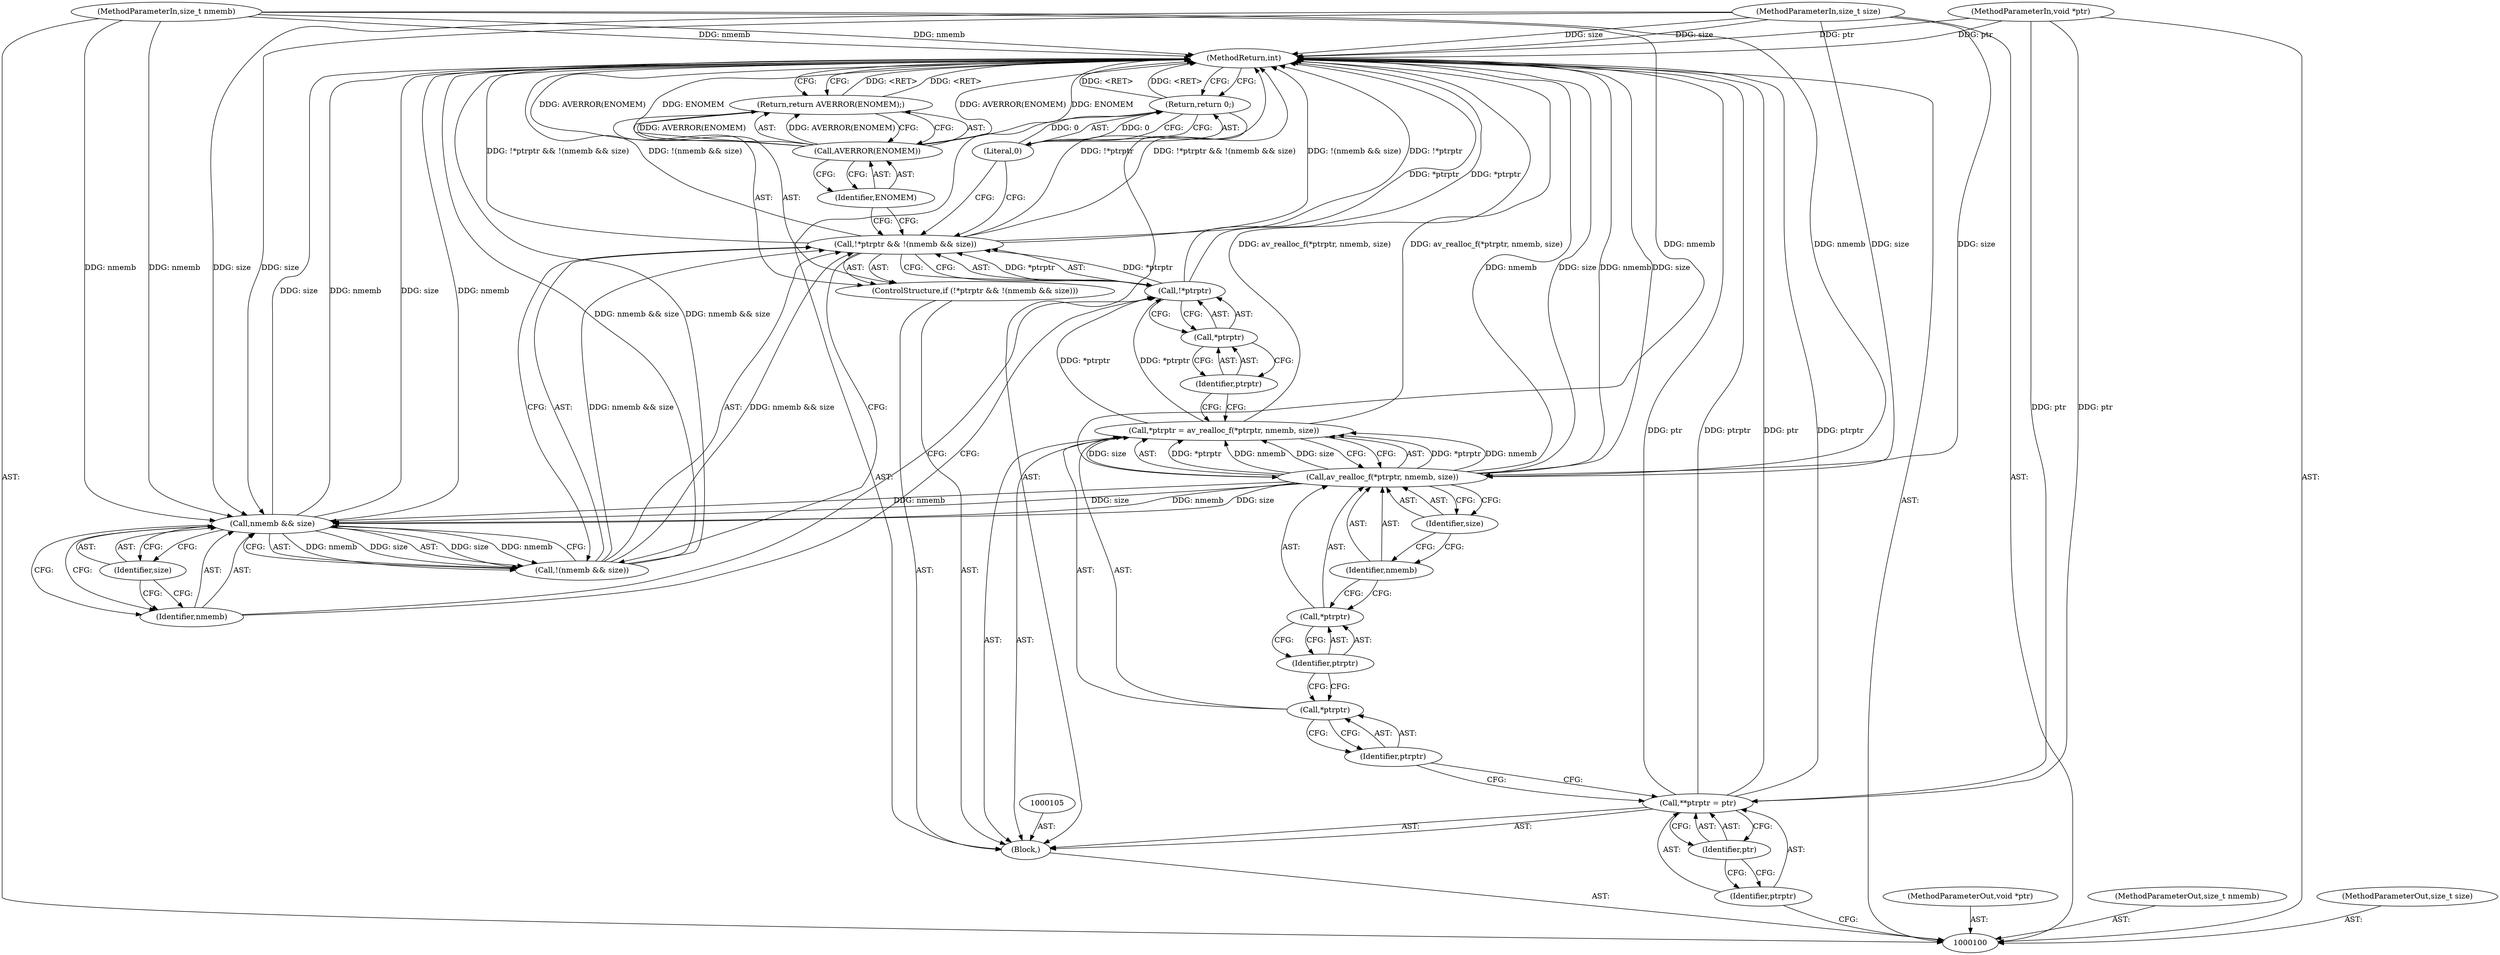 digraph "1_FFmpeg_c94f9e854228e0ea00e1de8769d8d3f7cab84a55" {
"1000131" [label="(MethodReturn,int)"];
"1000101" [label="(MethodParameterIn,void *ptr)"];
"1000167" [label="(MethodParameterOut,void *ptr)"];
"1000102" [label="(MethodParameterIn,size_t nmemb)"];
"1000168" [label="(MethodParameterOut,size_t nmemb)"];
"1000103" [label="(MethodParameterIn,size_t size)"];
"1000169" [label="(MethodParameterOut,size_t size)"];
"1000104" [label="(Block,)"];
"1000106" [label="(Call,**ptrptr = ptr)"];
"1000107" [label="(Identifier,ptrptr)"];
"1000108" [label="(Identifier,ptr)"];
"1000112" [label="(Call,av_realloc_f(*ptrptr, nmemb, size))"];
"1000113" [label="(Call,*ptrptr)"];
"1000114" [label="(Identifier,ptrptr)"];
"1000115" [label="(Identifier,nmemb)"];
"1000116" [label="(Identifier,size)"];
"1000109" [label="(Call,*ptrptr = av_realloc_f(*ptrptr, nmemb, size))"];
"1000110" [label="(Call,*ptrptr)"];
"1000111" [label="(Identifier,ptrptr)"];
"1000121" [label="(Identifier,ptrptr)"];
"1000122" [label="(Call,!(nmemb && size))"];
"1000123" [label="(Call,nmemb && size)"];
"1000124" [label="(Identifier,nmemb)"];
"1000125" [label="(Identifier,size)"];
"1000117" [label="(ControlStructure,if (!*ptrptr && !(nmemb && size)))"];
"1000118" [label="(Call,!*ptrptr && !(nmemb && size))"];
"1000119" [label="(Call,!*ptrptr)"];
"1000120" [label="(Call,*ptrptr)"];
"1000127" [label="(Call,AVERROR(ENOMEM))"];
"1000128" [label="(Identifier,ENOMEM)"];
"1000126" [label="(Return,return AVERROR(ENOMEM);)"];
"1000130" [label="(Literal,0)"];
"1000129" [label="(Return,return 0;)"];
"1000131" -> "1000100"  [label="AST: "];
"1000131" -> "1000126"  [label="CFG: "];
"1000131" -> "1000129"  [label="CFG: "];
"1000126" -> "1000131"  [label="DDG: <RET>"];
"1000129" -> "1000131"  [label="DDG: <RET>"];
"1000123" -> "1000131"  [label="DDG: size"];
"1000123" -> "1000131"  [label="DDG: nmemb"];
"1000106" -> "1000131"  [label="DDG: ptr"];
"1000106" -> "1000131"  [label="DDG: ptrptr"];
"1000122" -> "1000131"  [label="DDG: nmemb && size"];
"1000103" -> "1000131"  [label="DDG: size"];
"1000112" -> "1000131"  [label="DDG: nmemb"];
"1000112" -> "1000131"  [label="DDG: size"];
"1000127" -> "1000131"  [label="DDG: AVERROR(ENOMEM)"];
"1000127" -> "1000131"  [label="DDG: ENOMEM"];
"1000118" -> "1000131"  [label="DDG: !*ptrptr && !(nmemb && size)"];
"1000118" -> "1000131"  [label="DDG: !(nmemb && size)"];
"1000118" -> "1000131"  [label="DDG: !*ptrptr"];
"1000102" -> "1000131"  [label="DDG: nmemb"];
"1000109" -> "1000131"  [label="DDG: av_realloc_f(*ptrptr, nmemb, size)"];
"1000101" -> "1000131"  [label="DDG: ptr"];
"1000119" -> "1000131"  [label="DDG: *ptrptr"];
"1000101" -> "1000100"  [label="AST: "];
"1000101" -> "1000131"  [label="DDG: ptr"];
"1000101" -> "1000106"  [label="DDG: ptr"];
"1000167" -> "1000100"  [label="AST: "];
"1000102" -> "1000100"  [label="AST: "];
"1000102" -> "1000131"  [label="DDG: nmemb"];
"1000102" -> "1000112"  [label="DDG: nmemb"];
"1000102" -> "1000123"  [label="DDG: nmemb"];
"1000168" -> "1000100"  [label="AST: "];
"1000103" -> "1000100"  [label="AST: "];
"1000103" -> "1000131"  [label="DDG: size"];
"1000103" -> "1000112"  [label="DDG: size"];
"1000103" -> "1000123"  [label="DDG: size"];
"1000169" -> "1000100"  [label="AST: "];
"1000104" -> "1000100"  [label="AST: "];
"1000105" -> "1000104"  [label="AST: "];
"1000106" -> "1000104"  [label="AST: "];
"1000109" -> "1000104"  [label="AST: "];
"1000117" -> "1000104"  [label="AST: "];
"1000129" -> "1000104"  [label="AST: "];
"1000106" -> "1000104"  [label="AST: "];
"1000106" -> "1000108"  [label="CFG: "];
"1000107" -> "1000106"  [label="AST: "];
"1000108" -> "1000106"  [label="AST: "];
"1000111" -> "1000106"  [label="CFG: "];
"1000106" -> "1000131"  [label="DDG: ptr"];
"1000106" -> "1000131"  [label="DDG: ptrptr"];
"1000101" -> "1000106"  [label="DDG: ptr"];
"1000107" -> "1000106"  [label="AST: "];
"1000107" -> "1000100"  [label="CFG: "];
"1000108" -> "1000107"  [label="CFG: "];
"1000108" -> "1000106"  [label="AST: "];
"1000108" -> "1000107"  [label="CFG: "];
"1000106" -> "1000108"  [label="CFG: "];
"1000112" -> "1000109"  [label="AST: "];
"1000112" -> "1000116"  [label="CFG: "];
"1000113" -> "1000112"  [label="AST: "];
"1000115" -> "1000112"  [label="AST: "];
"1000116" -> "1000112"  [label="AST: "];
"1000109" -> "1000112"  [label="CFG: "];
"1000112" -> "1000131"  [label="DDG: nmemb"];
"1000112" -> "1000131"  [label="DDG: size"];
"1000112" -> "1000109"  [label="DDG: *ptrptr"];
"1000112" -> "1000109"  [label="DDG: nmemb"];
"1000112" -> "1000109"  [label="DDG: size"];
"1000102" -> "1000112"  [label="DDG: nmemb"];
"1000103" -> "1000112"  [label="DDG: size"];
"1000112" -> "1000123"  [label="DDG: nmemb"];
"1000112" -> "1000123"  [label="DDG: size"];
"1000113" -> "1000112"  [label="AST: "];
"1000113" -> "1000114"  [label="CFG: "];
"1000114" -> "1000113"  [label="AST: "];
"1000115" -> "1000113"  [label="CFG: "];
"1000114" -> "1000113"  [label="AST: "];
"1000114" -> "1000110"  [label="CFG: "];
"1000113" -> "1000114"  [label="CFG: "];
"1000115" -> "1000112"  [label="AST: "];
"1000115" -> "1000113"  [label="CFG: "];
"1000116" -> "1000115"  [label="CFG: "];
"1000116" -> "1000112"  [label="AST: "];
"1000116" -> "1000115"  [label="CFG: "];
"1000112" -> "1000116"  [label="CFG: "];
"1000109" -> "1000104"  [label="AST: "];
"1000109" -> "1000112"  [label="CFG: "];
"1000110" -> "1000109"  [label="AST: "];
"1000112" -> "1000109"  [label="AST: "];
"1000121" -> "1000109"  [label="CFG: "];
"1000109" -> "1000131"  [label="DDG: av_realloc_f(*ptrptr, nmemb, size)"];
"1000112" -> "1000109"  [label="DDG: *ptrptr"];
"1000112" -> "1000109"  [label="DDG: nmemb"];
"1000112" -> "1000109"  [label="DDG: size"];
"1000109" -> "1000119"  [label="DDG: *ptrptr"];
"1000110" -> "1000109"  [label="AST: "];
"1000110" -> "1000111"  [label="CFG: "];
"1000111" -> "1000110"  [label="AST: "];
"1000114" -> "1000110"  [label="CFG: "];
"1000111" -> "1000110"  [label="AST: "];
"1000111" -> "1000106"  [label="CFG: "];
"1000110" -> "1000111"  [label="CFG: "];
"1000121" -> "1000120"  [label="AST: "];
"1000121" -> "1000109"  [label="CFG: "];
"1000120" -> "1000121"  [label="CFG: "];
"1000122" -> "1000118"  [label="AST: "];
"1000122" -> "1000123"  [label="CFG: "];
"1000123" -> "1000122"  [label="AST: "];
"1000118" -> "1000122"  [label="CFG: "];
"1000122" -> "1000131"  [label="DDG: nmemb && size"];
"1000122" -> "1000118"  [label="DDG: nmemb && size"];
"1000123" -> "1000122"  [label="DDG: nmemb"];
"1000123" -> "1000122"  [label="DDG: size"];
"1000123" -> "1000122"  [label="AST: "];
"1000123" -> "1000124"  [label="CFG: "];
"1000123" -> "1000125"  [label="CFG: "];
"1000124" -> "1000123"  [label="AST: "];
"1000125" -> "1000123"  [label="AST: "];
"1000122" -> "1000123"  [label="CFG: "];
"1000123" -> "1000131"  [label="DDG: size"];
"1000123" -> "1000131"  [label="DDG: nmemb"];
"1000123" -> "1000122"  [label="DDG: nmemb"];
"1000123" -> "1000122"  [label="DDG: size"];
"1000112" -> "1000123"  [label="DDG: nmemb"];
"1000112" -> "1000123"  [label="DDG: size"];
"1000102" -> "1000123"  [label="DDG: nmemb"];
"1000103" -> "1000123"  [label="DDG: size"];
"1000124" -> "1000123"  [label="AST: "];
"1000124" -> "1000119"  [label="CFG: "];
"1000125" -> "1000124"  [label="CFG: "];
"1000123" -> "1000124"  [label="CFG: "];
"1000125" -> "1000123"  [label="AST: "];
"1000125" -> "1000124"  [label="CFG: "];
"1000123" -> "1000125"  [label="CFG: "];
"1000117" -> "1000104"  [label="AST: "];
"1000118" -> "1000117"  [label="AST: "];
"1000126" -> "1000117"  [label="AST: "];
"1000118" -> "1000117"  [label="AST: "];
"1000118" -> "1000119"  [label="CFG: "];
"1000118" -> "1000122"  [label="CFG: "];
"1000119" -> "1000118"  [label="AST: "];
"1000122" -> "1000118"  [label="AST: "];
"1000128" -> "1000118"  [label="CFG: "];
"1000130" -> "1000118"  [label="CFG: "];
"1000118" -> "1000131"  [label="DDG: !*ptrptr && !(nmemb && size)"];
"1000118" -> "1000131"  [label="DDG: !(nmemb && size)"];
"1000118" -> "1000131"  [label="DDG: !*ptrptr"];
"1000119" -> "1000118"  [label="DDG: *ptrptr"];
"1000122" -> "1000118"  [label="DDG: nmemb && size"];
"1000119" -> "1000118"  [label="AST: "];
"1000119" -> "1000120"  [label="CFG: "];
"1000120" -> "1000119"  [label="AST: "];
"1000124" -> "1000119"  [label="CFG: "];
"1000118" -> "1000119"  [label="CFG: "];
"1000119" -> "1000131"  [label="DDG: *ptrptr"];
"1000119" -> "1000118"  [label="DDG: *ptrptr"];
"1000109" -> "1000119"  [label="DDG: *ptrptr"];
"1000120" -> "1000119"  [label="AST: "];
"1000120" -> "1000121"  [label="CFG: "];
"1000121" -> "1000120"  [label="AST: "];
"1000119" -> "1000120"  [label="CFG: "];
"1000127" -> "1000126"  [label="AST: "];
"1000127" -> "1000128"  [label="CFG: "];
"1000128" -> "1000127"  [label="AST: "];
"1000126" -> "1000127"  [label="CFG: "];
"1000127" -> "1000131"  [label="DDG: AVERROR(ENOMEM)"];
"1000127" -> "1000131"  [label="DDG: ENOMEM"];
"1000127" -> "1000126"  [label="DDG: AVERROR(ENOMEM)"];
"1000128" -> "1000127"  [label="AST: "];
"1000128" -> "1000118"  [label="CFG: "];
"1000127" -> "1000128"  [label="CFG: "];
"1000126" -> "1000117"  [label="AST: "];
"1000126" -> "1000127"  [label="CFG: "];
"1000127" -> "1000126"  [label="AST: "];
"1000131" -> "1000126"  [label="CFG: "];
"1000126" -> "1000131"  [label="DDG: <RET>"];
"1000127" -> "1000126"  [label="DDG: AVERROR(ENOMEM)"];
"1000130" -> "1000129"  [label="AST: "];
"1000130" -> "1000118"  [label="CFG: "];
"1000129" -> "1000130"  [label="CFG: "];
"1000130" -> "1000129"  [label="DDG: 0"];
"1000129" -> "1000104"  [label="AST: "];
"1000129" -> "1000130"  [label="CFG: "];
"1000130" -> "1000129"  [label="AST: "];
"1000131" -> "1000129"  [label="CFG: "];
"1000129" -> "1000131"  [label="DDG: <RET>"];
"1000130" -> "1000129"  [label="DDG: 0"];
}
